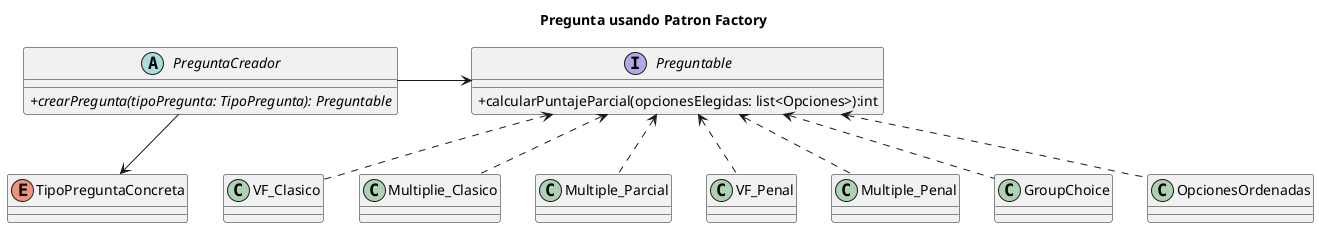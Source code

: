 
@startuml
title Pregunta usando Patron Factory
skinparam classAttributeIconSize 0

abstract class PreguntaCreador{
    + {abstract}crearPregunta(tipoPregunta: TipoPregunta): Preguntable
}

interface Preguntable{
    + calcularPuntajeParcial(opcionesElegidas: list<Opciones>):int
}

enum TipoPreguntaConcreta{
}


' sin penalidad
class VF_Clasico{
}

class Multiplie_Clasico{

}

class Multiple_Parcial{
    
}


' con penalidad
class VF_Penal{
}

class Multiple_Penal{
}


' Especiales
class GroupChoice{
}

class OpcionesOrdenadas{
}


PreguntaCreador -down->TipoPreguntaConcreta
PreguntaCreador -> Preguntable

' Preg_Penal
Preguntable <.. VF_Penal
Preguntable <.. Multiple_Penal


' Pregun_Sin_Penal
Preguntable <.. VF_Clasico
Preguntable <.. Multiplie_Clasico
Preguntable <.. Multiple_Parcial

Preguntable <.. GroupChoice
Preguntable <.. OpcionesOrdenadas

@enduml